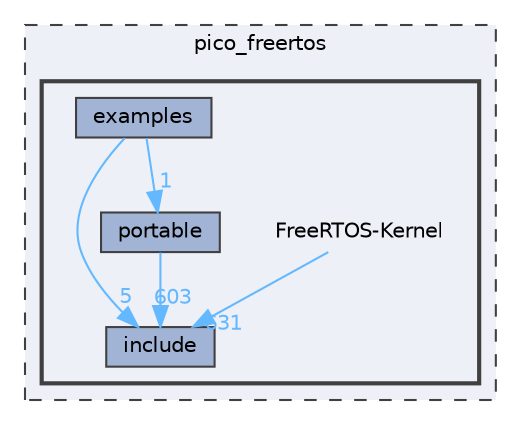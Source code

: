 digraph "D:/Projects/Raspberrypi_pico/pico_freertos_final/freertos_pico2/pico_freertos/FreeRTOS-Kernel"
{
 // LATEX_PDF_SIZE
  bgcolor="transparent";
  edge [fontname=Helvetica,fontsize=10,labelfontname=Helvetica,labelfontsize=10];
  node [fontname=Helvetica,fontsize=10,shape=box,height=0.2,width=0.4];
  compound=true
  subgraph clusterdir_4a0bb1d3edd3cd3470ff45ba93d7cb46 {
    graph [ bgcolor="#edf0f7", pencolor="grey25", label="pico_freertos", fontname=Helvetica,fontsize=10 style="filled,dashed", URL="dir_4a0bb1d3edd3cd3470ff45ba93d7cb46.html",tooltip=""]
  subgraph clusterdir_5270f1867b04849f6c4cddceb76c0650 {
    graph [ bgcolor="#edf0f7", pencolor="grey25", label="", fontname=Helvetica,fontsize=10 style="filled,bold", URL="dir_5270f1867b04849f6c4cddceb76c0650.html",tooltip=""]
    dir_5270f1867b04849f6c4cddceb76c0650 [shape=plaintext, label="FreeRTOS-Kernel"];
  dir_7cc5b5cc2be23764caa46fdfb5a67c60 [label="examples", fillcolor="#a2b4d6", color="grey25", style="filled", URL="dir_7cc5b5cc2be23764caa46fdfb5a67c60.html",tooltip=""];
  dir_c69ece34c3f150cb2c6f1098178b172a [label="include", fillcolor="#a2b4d6", color="grey25", style="filled", URL="dir_c69ece34c3f150cb2c6f1098178b172a.html",tooltip=""];
  dir_2901950e674b11bd625d37cd8c5cecca [label="portable", fillcolor="#a2b4d6", color="grey25", style="filled", URL="dir_2901950e674b11bd625d37cd8c5cecca.html",tooltip=""];
  }
  }
  dir_5270f1867b04849f6c4cddceb76c0650->dir_c69ece34c3f150cb2c6f1098178b172a [headlabel="631", labeldistance=1.5 headhref="dir_000113_000125.html" href="dir_000113_000125.html" color="steelblue1" fontcolor="steelblue1"];
  dir_7cc5b5cc2be23764caa46fdfb5a67c60->dir_2901950e674b11bd625d37cd8c5cecca [headlabel="1", labeldistance=1.5 headhref="dir_000110_000183.html" href="dir_000110_000183.html" color="steelblue1" fontcolor="steelblue1"];
  dir_7cc5b5cc2be23764caa46fdfb5a67c60->dir_c69ece34c3f150cb2c6f1098178b172a [headlabel="5", labeldistance=1.5 headhref="dir_000110_000125.html" href="dir_000110_000125.html" color="steelblue1" fontcolor="steelblue1"];
  dir_2901950e674b11bd625d37cd8c5cecca->dir_c69ece34c3f150cb2c6f1098178b172a [headlabel="603", labeldistance=1.5 headhref="dir_000183_000125.html" href="dir_000183_000125.html" color="steelblue1" fontcolor="steelblue1"];
}
